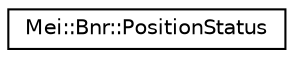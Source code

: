 digraph "Graphical Class Hierarchy"
{
  edge [fontname="Helvetica",fontsize="10",labelfontname="Helvetica",labelfontsize="10"];
  node [fontname="Helvetica",fontsize="10",shape=record];
  rankdir="LR";
  Node1 [label="Mei::Bnr::PositionStatus",height=0.2,width=0.4,color="black", fillcolor="white", style="filled",URL="$a00136.html",tooltip="Status properties "];
}
